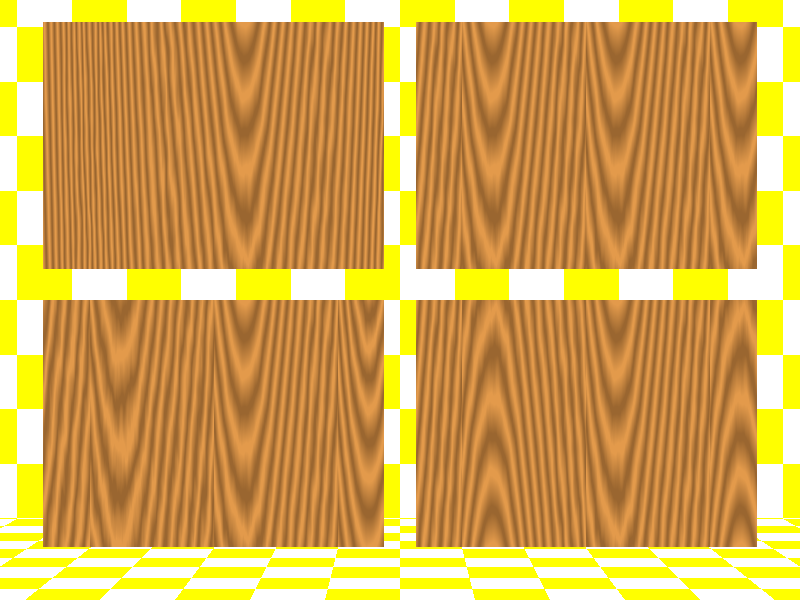 // Persistence Of Vision raytracer version 3.5 sample file.
// Texture warp example
//
// -w320 -h240
// -w800 -h600 +a0.3

global_settings { assumed_gamma 2.2 }

#include "colors.inc"
#include "textures.inc"

camera {
  location <0,3,-29>
  direction 3*z
}

plane {  y,-1.01  hollow on pigment {checker Yellow,White}}

plane {  z, 4.01  hollow on pigment {checker Yellow,White}}

light_source { <300, 500, -500> color Gray65}
light_source { <-50,  10, -500> color Gray65}

#declare Thing = plane{z,0.1 hollow on clipped_by{box{<-2.75,-2,-2>,<2.75,2,2>}}}

#declare Tree = pigment{DMFWood4 scale 2 translate <1/2,0,1>
                        rotate x*85 translate 10*y}

object{Thing
  pigment{ Tree }
  translate <-3,5.5,0>
}

object{Thing
  pigment{ Tree
    warp{repeat x*2}
  }
  translate <3,5.5,0>
}

object{Thing
  pigment{ Tree
    warp{repeat x*2 offset z*0.25}
  }
  translate <-3,1,0>
}

object{Thing
  pigment{ Tree
    warp{repeat x*2 flip y}
  }
  translate <3,1,0>
}

